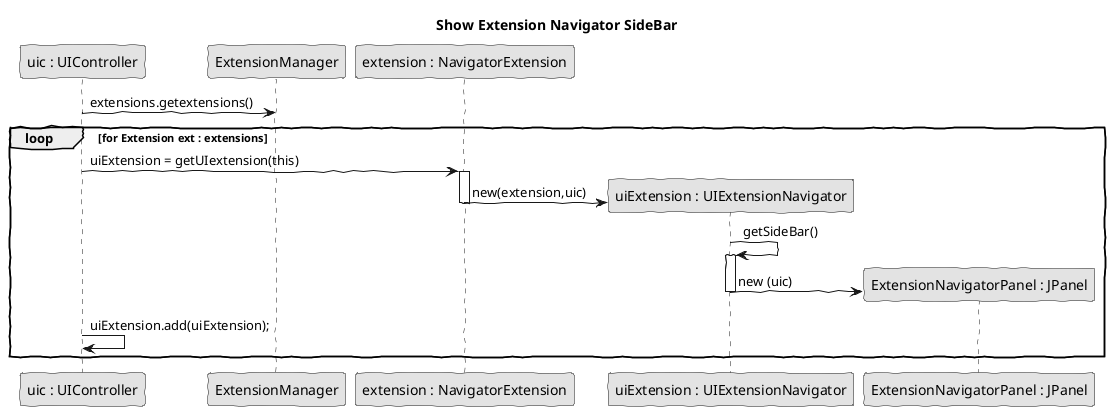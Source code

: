 @startuml core01_01_showSideBar.png
skinparam handwritten true
skinparam monochrome true
skinparam packageStyle rect
skinparam defaultFontName FG Virgil
skinparam shadowing false

    title Show Extension Navigator SideBar
    participant "uic : UIController" as UIC
    participant ExtensionManager as ExtM
    participant "extension : NavigatorExtension" as EW
    participant "uiExtension : UIExtensionNavigator" as UIExt
    participant "ExtensionNavigatorPanel : JPanel" as cp

 
    UIC->ExtM:extensions.getextensions()
    loop for Extension ext : extensions
    UIC->EW : uiExtension = getUIextension(this)
    activate EW
    create UIExt
    EW->UIExt:new(extension,uic)
    deactivate EW
    UIExt->UIExt:getSideBar()
    activate UIExt
    create cp
    UIExt -> cp :  new (uic)
    deactivate UIExt 
    UIC->UIC : uiExtension.add(uiExtension);
    end
@enduml